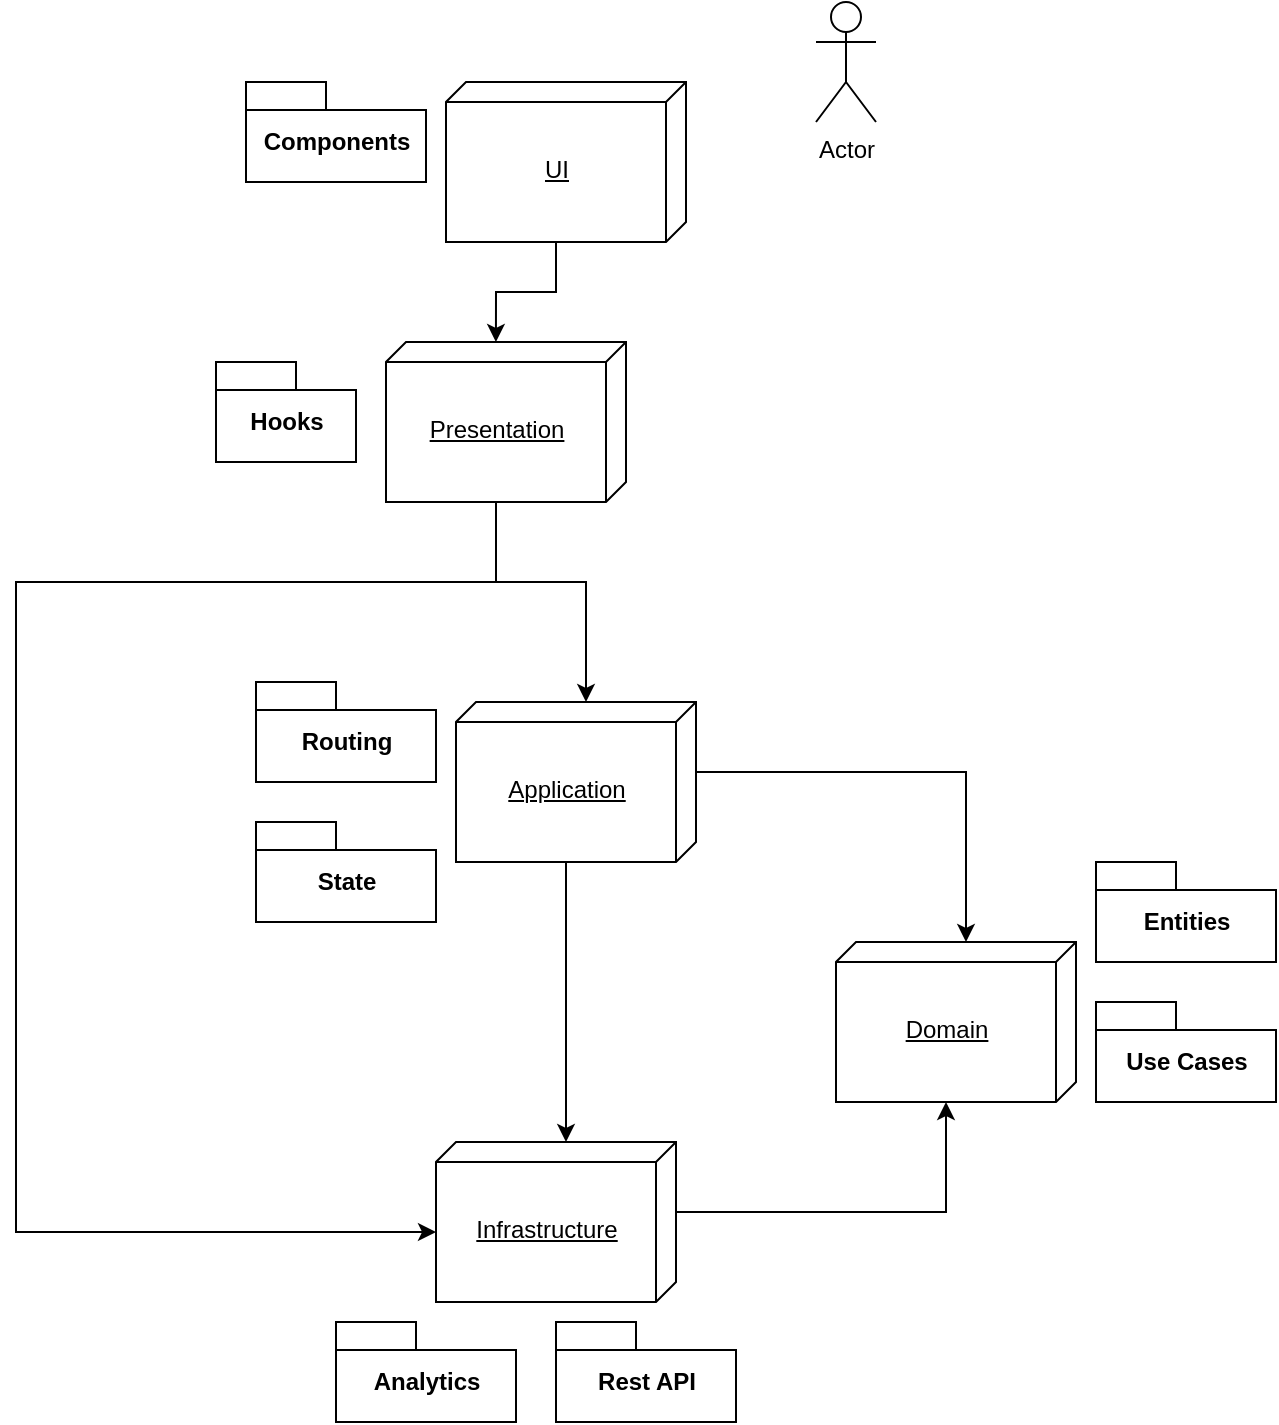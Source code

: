 <mxfile version="14.9.2" type="github"><diagram id="gXM7VHkgyXtGiOQYBV_e" name="Page-1"><mxGraphModel dx="1427" dy="835" grid="1" gridSize="10" guides="1" tooltips="1" connect="1" arrows="1" fold="1" page="1" pageScale="1" pageWidth="827" pageHeight="1169" math="0" shadow="0"><root><mxCell id="0"/><mxCell id="1" parent="0"/><mxCell id="Q1_bQzgm5_uvBT0ScGIU-1" value="Actor" style="shape=umlActor;verticalLabelPosition=bottom;verticalAlign=top;html=1;" vertex="1" parent="1"><mxGeometry x="470" y="60" width="30" height="60" as="geometry"/></mxCell><mxCell id="Q1_bQzgm5_uvBT0ScGIU-14" style="edgeStyle=orthogonalEdgeStyle;rounded=0;orthogonalLoop=1;jettySize=auto;html=1;exitX=0;exitY=0;exitDx=80;exitDy=65;exitPerimeter=0;entryX=0;entryY=0.542;entryDx=0;entryDy=0;entryPerimeter=0;" edge="1" parent="1" source="Q1_bQzgm5_uvBT0ScGIU-2" target="Q1_bQzgm5_uvBT0ScGIU-3"><mxGeometry relative="1" as="geometry"/></mxCell><mxCell id="Q1_bQzgm5_uvBT0ScGIU-2" value="&lt;div&gt;&lt;span&gt;UI&lt;/span&gt;&lt;/div&gt;" style="verticalAlign=middle;align=center;spacingTop=8;spacingLeft=2;spacingRight=12;shape=cube;size=10;direction=south;fontStyle=4;html=1;labelPosition=center;verticalLabelPosition=middle;" vertex="1" parent="1"><mxGeometry x="285" y="100" width="120" height="80" as="geometry"/></mxCell><mxCell id="Q1_bQzgm5_uvBT0ScGIU-27" style="edgeStyle=orthogonalEdgeStyle;rounded=0;orthogonalLoop=1;jettySize=auto;html=1;exitX=0;exitY=0;exitDx=80;exitDy=65;exitPerimeter=0;entryX=0;entryY=0;entryDx=45;entryDy=120;entryPerimeter=0;" edge="1" parent="1" source="Q1_bQzgm5_uvBT0ScGIU-3" target="Q1_bQzgm5_uvBT0ScGIU-4"><mxGeometry relative="1" as="geometry"><Array as="points"><mxPoint x="310" y="350"/><mxPoint x="70" y="350"/><mxPoint x="70" y="675"/></Array></mxGeometry></mxCell><mxCell id="Q1_bQzgm5_uvBT0ScGIU-29" style="edgeStyle=orthogonalEdgeStyle;rounded=0;orthogonalLoop=1;jettySize=auto;html=1;exitX=0;exitY=0;exitDx=80;exitDy=65;exitPerimeter=0;entryX=0;entryY=0;entryDx=0;entryDy=55;entryPerimeter=0;" edge="1" parent="1" source="Q1_bQzgm5_uvBT0ScGIU-3" target="Q1_bQzgm5_uvBT0ScGIU-8"><mxGeometry relative="1" as="geometry"><Array as="points"><mxPoint x="310" y="350"/><mxPoint x="355" y="350"/></Array></mxGeometry></mxCell><mxCell id="Q1_bQzgm5_uvBT0ScGIU-3" value="&lt;div&gt;&lt;span&gt;Presentation&lt;/span&gt;&lt;/div&gt;" style="verticalAlign=middle;align=center;spacingTop=8;spacingLeft=2;spacingRight=12;shape=cube;size=10;direction=south;fontStyle=4;html=1;labelPosition=center;verticalLabelPosition=middle;" vertex="1" parent="1"><mxGeometry x="255" y="230" width="120" height="80" as="geometry"/></mxCell><mxCell id="Q1_bQzgm5_uvBT0ScGIU-18" style="edgeStyle=orthogonalEdgeStyle;rounded=0;orthogonalLoop=1;jettySize=auto;html=1;exitX=0;exitY=0;exitDx=35;exitDy=0;exitPerimeter=0;entryX=0;entryY=0;entryDx=80;entryDy=65;entryPerimeter=0;" edge="1" parent="1" source="Q1_bQzgm5_uvBT0ScGIU-4" target="Q1_bQzgm5_uvBT0ScGIU-5"><mxGeometry relative="1" as="geometry"/></mxCell><mxCell id="Q1_bQzgm5_uvBT0ScGIU-4" value="Infrastructure" style="verticalAlign=middle;align=center;spacingTop=8;spacingLeft=2;spacingRight=12;shape=cube;size=10;direction=south;fontStyle=4;html=1;labelPosition=center;verticalLabelPosition=middle;" vertex="1" parent="1"><mxGeometry x="280" y="630" width="120" height="80" as="geometry"/></mxCell><mxCell id="Q1_bQzgm5_uvBT0ScGIU-5" value="Domain" style="verticalAlign=middle;align=center;spacingTop=8;spacingLeft=2;spacingRight=12;shape=cube;size=10;direction=south;fontStyle=4;html=1;labelPosition=center;verticalLabelPosition=middle;" vertex="1" parent="1"><mxGeometry x="480" y="530" width="120" height="80" as="geometry"/></mxCell><mxCell id="Q1_bQzgm5_uvBT0ScGIU-22" style="edgeStyle=orthogonalEdgeStyle;rounded=0;orthogonalLoop=1;jettySize=auto;html=1;exitX=0;exitY=0;exitDx=35;exitDy=0;exitPerimeter=0;entryX=0;entryY=0;entryDx=0;entryDy=55;entryPerimeter=0;" edge="1" parent="1" source="Q1_bQzgm5_uvBT0ScGIU-8" target="Q1_bQzgm5_uvBT0ScGIU-5"><mxGeometry relative="1" as="geometry"/></mxCell><mxCell id="Q1_bQzgm5_uvBT0ScGIU-23" style="edgeStyle=orthogonalEdgeStyle;rounded=0;orthogonalLoop=1;jettySize=auto;html=1;exitX=0;exitY=0;exitDx=80;exitDy=65;exitPerimeter=0;entryX=0;entryY=0;entryDx=0;entryDy=55;entryPerimeter=0;" edge="1" parent="1" source="Q1_bQzgm5_uvBT0ScGIU-8" target="Q1_bQzgm5_uvBT0ScGIU-4"><mxGeometry relative="1" as="geometry"/></mxCell><mxCell id="Q1_bQzgm5_uvBT0ScGIU-8" value="&lt;div&gt;&lt;span&gt;Application&lt;/span&gt;&lt;/div&gt;" style="verticalAlign=middle;align=center;spacingTop=8;spacingLeft=2;spacingRight=12;shape=cube;size=10;direction=south;fontStyle=4;html=1;labelPosition=center;verticalLabelPosition=middle;" vertex="1" parent="1"><mxGeometry x="290" y="410" width="120" height="80" as="geometry"/></mxCell><mxCell id="Q1_bQzgm5_uvBT0ScGIU-12" value="Hooks" style="shape=folder;fontStyle=1;spacingTop=10;tabWidth=40;tabHeight=14;tabPosition=left;html=1;" vertex="1" parent="1"><mxGeometry x="170" y="240" width="70" height="50" as="geometry"/></mxCell><mxCell id="Q1_bQzgm5_uvBT0ScGIU-19" value="State" style="shape=folder;fontStyle=1;spacingTop=10;tabWidth=40;tabHeight=14;tabPosition=left;html=1;" vertex="1" parent="1"><mxGeometry x="190" y="470" width="90" height="50" as="geometry"/></mxCell><mxCell id="Q1_bQzgm5_uvBT0ScGIU-26" value="Routing" style="shape=folder;fontStyle=1;spacingTop=10;tabWidth=40;tabHeight=14;tabPosition=left;html=1;" vertex="1" parent="1"><mxGeometry x="190" y="400" width="90" height="50" as="geometry"/></mxCell><mxCell id="Q1_bQzgm5_uvBT0ScGIU-28" value="Components" style="shape=folder;fontStyle=1;spacingTop=10;tabWidth=40;tabHeight=14;tabPosition=left;html=1;" vertex="1" parent="1"><mxGeometry x="185" y="100" width="90" height="50" as="geometry"/></mxCell><mxCell id="Q1_bQzgm5_uvBT0ScGIU-32" value="Analytics" style="shape=folder;fontStyle=1;spacingTop=10;tabWidth=40;tabHeight=14;tabPosition=left;html=1;" vertex="1" parent="1"><mxGeometry x="230" y="720" width="90" height="50" as="geometry"/></mxCell><mxCell id="Q1_bQzgm5_uvBT0ScGIU-33" value="Rest API" style="shape=folder;fontStyle=1;spacingTop=10;tabWidth=40;tabHeight=14;tabPosition=left;html=1;" vertex="1" parent="1"><mxGeometry x="340" y="720" width="90" height="50" as="geometry"/></mxCell><mxCell id="Q1_bQzgm5_uvBT0ScGIU-34" value="Entities" style="shape=folder;fontStyle=1;spacingTop=10;tabWidth=40;tabHeight=14;tabPosition=left;html=1;" vertex="1" parent="1"><mxGeometry x="610" y="490" width="90" height="50" as="geometry"/></mxCell><mxCell id="Q1_bQzgm5_uvBT0ScGIU-35" value="Use Cases" style="shape=folder;fontStyle=1;spacingTop=10;tabWidth=40;tabHeight=14;tabPosition=left;html=1;" vertex="1" parent="1"><mxGeometry x="610" y="560" width="90" height="50" as="geometry"/></mxCell></root></mxGraphModel></diagram></mxfile>